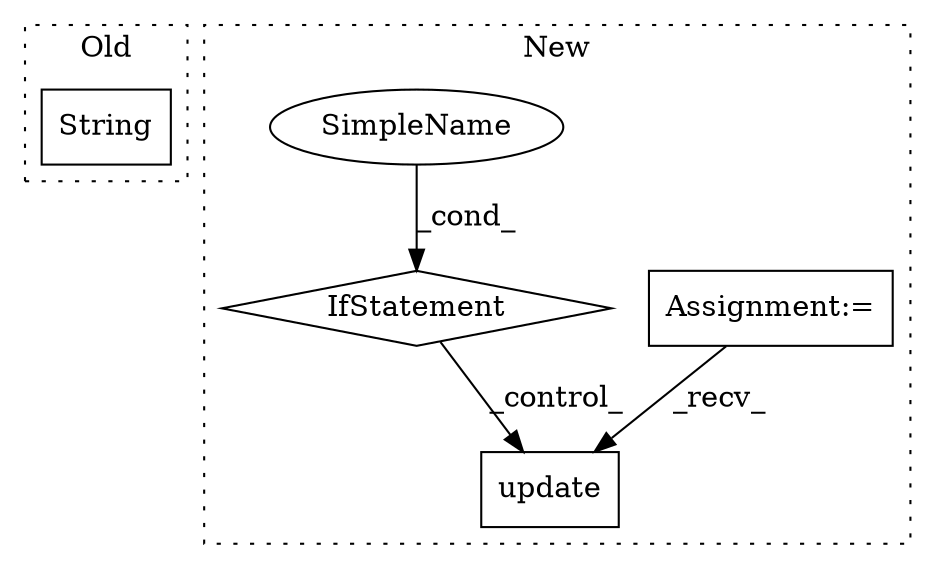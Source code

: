 digraph G {
subgraph cluster0 {
1 [label="String" a="32" s="6182,6198" l="7,1" shape="box"];
label = "Old";
style="dotted";
}
subgraph cluster1 {
2 [label="update" a="32" s="6747,6762" l="7,1" shape="box"];
3 [label="Assignment:=" a="7" s="6092" l="1" shape="box"];
4 [label="IfStatement" a="25" s="6553,6565" l="4,2" shape="diamond"];
5 [label="SimpleName" a="42" s="6557" l="8" shape="ellipse"];
label = "New";
style="dotted";
}
3 -> 2 [label="_recv_"];
4 -> 2 [label="_control_"];
5 -> 4 [label="_cond_"];
}